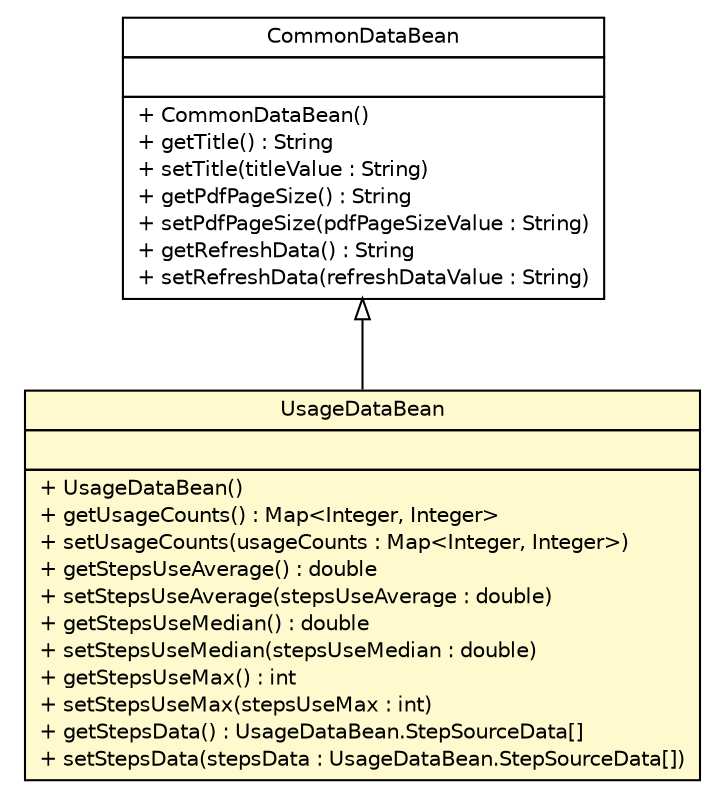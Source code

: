 #!/usr/local/bin/dot
#
# Class diagram 
# Generated by UMLGraph version R5_6 (http://www.umlgraph.org/)
#

digraph G {
	edge [fontname="Helvetica",fontsize=10,labelfontname="Helvetica",labelfontsize=10];
	node [fontname="Helvetica",fontsize=10,shape=plaintext];
	nodesep=0.25;
	ranksep=0.5;
	// com.github.mkolisnyk.cucumber.reporting.types.beans.UsageDataBean
	c12399 [label=<<table title="com.github.mkolisnyk.cucumber.reporting.types.beans.UsageDataBean" border="0" cellborder="1" cellspacing="0" cellpadding="2" port="p" bgcolor="lemonChiffon" href="./UsageDataBean.html">
		<tr><td><table border="0" cellspacing="0" cellpadding="1">
<tr><td align="center" balign="center"> UsageDataBean </td></tr>
		</table></td></tr>
		<tr><td><table border="0" cellspacing="0" cellpadding="1">
<tr><td align="left" balign="left">  </td></tr>
		</table></td></tr>
		<tr><td><table border="0" cellspacing="0" cellpadding="1">
<tr><td align="left" balign="left"> + UsageDataBean() </td></tr>
<tr><td align="left" balign="left"> + getUsageCounts() : Map&lt;Integer, Integer&gt; </td></tr>
<tr><td align="left" balign="left"> + setUsageCounts(usageCounts : Map&lt;Integer, Integer&gt;) </td></tr>
<tr><td align="left" balign="left"> + getStepsUseAverage() : double </td></tr>
<tr><td align="left" balign="left"> + setStepsUseAverage(stepsUseAverage : double) </td></tr>
<tr><td align="left" balign="left"> + getStepsUseMedian() : double </td></tr>
<tr><td align="left" balign="left"> + setStepsUseMedian(stepsUseMedian : double) </td></tr>
<tr><td align="left" balign="left"> + getStepsUseMax() : int </td></tr>
<tr><td align="left" balign="left"> + setStepsUseMax(stepsUseMax : int) </td></tr>
<tr><td align="left" balign="left"> + getStepsData() : UsageDataBean.StepSourceData[] </td></tr>
<tr><td align="left" balign="left"> + setStepsData(stepsData : UsageDataBean.StepSourceData[]) </td></tr>
		</table></td></tr>
		</table>>, URL="./UsageDataBean.html", fontname="Helvetica", fontcolor="black", fontsize=10.0];
	// com.github.mkolisnyk.cucumber.reporting.types.beans.CommonDataBean
	c12415 [label=<<table title="com.github.mkolisnyk.cucumber.reporting.types.beans.CommonDataBean" border="0" cellborder="1" cellspacing="0" cellpadding="2" port="p" href="./CommonDataBean.html">
		<tr><td><table border="0" cellspacing="0" cellpadding="1">
<tr><td align="center" balign="center"> CommonDataBean </td></tr>
		</table></td></tr>
		<tr><td><table border="0" cellspacing="0" cellpadding="1">
<tr><td align="left" balign="left">  </td></tr>
		</table></td></tr>
		<tr><td><table border="0" cellspacing="0" cellpadding="1">
<tr><td align="left" balign="left"> + CommonDataBean() </td></tr>
<tr><td align="left" balign="left"> + getTitle() : String </td></tr>
<tr><td align="left" balign="left"> + setTitle(titleValue : String) </td></tr>
<tr><td align="left" balign="left"> + getPdfPageSize() : String </td></tr>
<tr><td align="left" balign="left"> + setPdfPageSize(pdfPageSizeValue : String) </td></tr>
<tr><td align="left" balign="left"> + getRefreshData() : String </td></tr>
<tr><td align="left" balign="left"> + setRefreshData(refreshDataValue : String) </td></tr>
		</table></td></tr>
		</table>>, URL="./CommonDataBean.html", fontname="Helvetica", fontcolor="black", fontsize=10.0];
	//com.github.mkolisnyk.cucumber.reporting.types.beans.UsageDataBean extends com.github.mkolisnyk.cucumber.reporting.types.beans.CommonDataBean
	c12415:p -> c12399:p [dir=back,arrowtail=empty];
}

